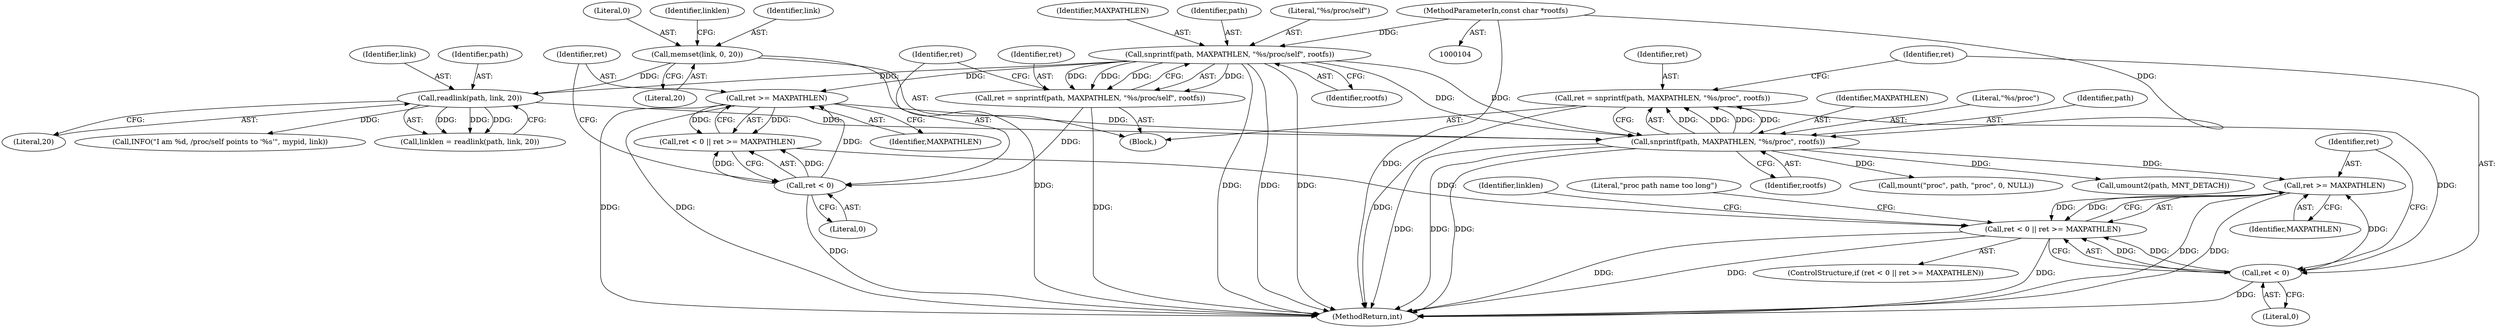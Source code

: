 digraph "0_lxc_592fd47a6245508b79fe6ac819fe6d3b2c1289be_12@API" {
"1000152" [label="(Call,ret = snprintf(path, MAXPATHLEN, \"%s/proc\", rootfs))"];
"1000154" [label="(Call,snprintf(path, MAXPATHLEN, \"%s/proc\", rootfs))"];
"1000139" [label="(Call,readlink(path, link, 20))"];
"1000114" [label="(Call,snprintf(path, MAXPATHLEN, \"%s/proc/self\", rootfs))"];
"1000105" [label="(MethodParameterIn,const char *rootfs)"];
"1000133" [label="(Call,memset(link, 0, 20))"];
"1000124" [label="(Call,ret >= MAXPATHLEN)"];
"1000121" [label="(Call,ret < 0)"];
"1000112" [label="(Call,ret = snprintf(path, MAXPATHLEN, \"%s/proc/self\", rootfs))"];
"1000161" [label="(Call,ret < 0)"];
"1000160" [label="(Call,ret < 0 || ret >= MAXPATHLEN)"];
"1000164" [label="(Call,ret >= MAXPATHLEN)"];
"1000142" [label="(Literal,20)"];
"1000118" [label="(Identifier,rootfs)"];
"1000175" [label="(Identifier,linklen)"];
"1000139" [label="(Call,readlink(path, link, 20))"];
"1000161" [label="(Call,ret < 0)"];
"1000158" [label="(Identifier,rootfs)"];
"1000113" [label="(Identifier,ret)"];
"1000165" [label="(Identifier,ret)"];
"1000163" [label="(Literal,0)"];
"1000114" [label="(Call,snprintf(path, MAXPATHLEN, \"%s/proc/self\", rootfs))"];
"1000169" [label="(Literal,\"proc path name too long\")"];
"1000160" [label="(Call,ret < 0 || ret >= MAXPATHLEN)"];
"1000106" [label="(Block,)"];
"1000159" [label="(ControlStructure,if (ret < 0 || ret >= MAXPATHLEN))"];
"1000162" [label="(Identifier,ret)"];
"1000105" [label="(MethodParameterIn,const char *rootfs)"];
"1000120" [label="(Call,ret < 0 || ret >= MAXPATHLEN)"];
"1000125" [label="(Identifier,ret)"];
"1000156" [label="(Identifier,MAXPATHLEN)"];
"1000148" [label="(Call,INFO(\"I am %d, /proc/self points to '%s'\", mypid, link))"];
"1000157" [label="(Literal,\"%s/proc\")"];
"1000134" [label="(Identifier,link)"];
"1000122" [label="(Identifier,ret)"];
"1000115" [label="(Identifier,path)"];
"1000155" [label="(Identifier,path)"];
"1000126" [label="(Identifier,MAXPATHLEN)"];
"1000117" [label="(Literal,\"%s/proc/self\")"];
"1000141" [label="(Identifier,link)"];
"1000135" [label="(Literal,0)"];
"1000166" [label="(Identifier,MAXPATHLEN)"];
"1000124" [label="(Call,ret >= MAXPATHLEN)"];
"1000123" [label="(Literal,0)"];
"1000136" [label="(Literal,20)"];
"1000116" [label="(Identifier,MAXPATHLEN)"];
"1000133" [label="(Call,memset(link, 0, 20))"];
"1000192" [label="(Call,mount(\"proc\", path, \"proc\", 0, NULL))"];
"1000184" [label="(Call,umount2(path, MNT_DETACH))"];
"1000152" [label="(Call,ret = snprintf(path, MAXPATHLEN, \"%s/proc\", rootfs))"];
"1000138" [label="(Identifier,linklen)"];
"1000164" [label="(Call,ret >= MAXPATHLEN)"];
"1000205" [label="(MethodReturn,int)"];
"1000154" [label="(Call,snprintf(path, MAXPATHLEN, \"%s/proc\", rootfs))"];
"1000112" [label="(Call,ret = snprintf(path, MAXPATHLEN, \"%s/proc/self\", rootfs))"];
"1000121" [label="(Call,ret < 0)"];
"1000137" [label="(Call,linklen = readlink(path, link, 20))"];
"1000140" [label="(Identifier,path)"];
"1000153" [label="(Identifier,ret)"];
"1000152" -> "1000106"  [label="AST: "];
"1000152" -> "1000154"  [label="CFG: "];
"1000153" -> "1000152"  [label="AST: "];
"1000154" -> "1000152"  [label="AST: "];
"1000162" -> "1000152"  [label="CFG: "];
"1000152" -> "1000205"  [label="DDG: "];
"1000154" -> "1000152"  [label="DDG: "];
"1000154" -> "1000152"  [label="DDG: "];
"1000154" -> "1000152"  [label="DDG: "];
"1000154" -> "1000152"  [label="DDG: "];
"1000152" -> "1000161"  [label="DDG: "];
"1000154" -> "1000158"  [label="CFG: "];
"1000155" -> "1000154"  [label="AST: "];
"1000156" -> "1000154"  [label="AST: "];
"1000157" -> "1000154"  [label="AST: "];
"1000158" -> "1000154"  [label="AST: "];
"1000154" -> "1000205"  [label="DDG: "];
"1000154" -> "1000205"  [label="DDG: "];
"1000154" -> "1000205"  [label="DDG: "];
"1000139" -> "1000154"  [label="DDG: "];
"1000124" -> "1000154"  [label="DDG: "];
"1000114" -> "1000154"  [label="DDG: "];
"1000114" -> "1000154"  [label="DDG: "];
"1000105" -> "1000154"  [label="DDG: "];
"1000154" -> "1000164"  [label="DDG: "];
"1000154" -> "1000184"  [label="DDG: "];
"1000154" -> "1000192"  [label="DDG: "];
"1000139" -> "1000137"  [label="AST: "];
"1000139" -> "1000142"  [label="CFG: "];
"1000140" -> "1000139"  [label="AST: "];
"1000141" -> "1000139"  [label="AST: "];
"1000142" -> "1000139"  [label="AST: "];
"1000137" -> "1000139"  [label="CFG: "];
"1000139" -> "1000137"  [label="DDG: "];
"1000139" -> "1000137"  [label="DDG: "];
"1000139" -> "1000137"  [label="DDG: "];
"1000114" -> "1000139"  [label="DDG: "];
"1000133" -> "1000139"  [label="DDG: "];
"1000139" -> "1000148"  [label="DDG: "];
"1000114" -> "1000112"  [label="AST: "];
"1000114" -> "1000118"  [label="CFG: "];
"1000115" -> "1000114"  [label="AST: "];
"1000116" -> "1000114"  [label="AST: "];
"1000117" -> "1000114"  [label="AST: "];
"1000118" -> "1000114"  [label="AST: "];
"1000112" -> "1000114"  [label="CFG: "];
"1000114" -> "1000205"  [label="DDG: "];
"1000114" -> "1000205"  [label="DDG: "];
"1000114" -> "1000205"  [label="DDG: "];
"1000114" -> "1000112"  [label="DDG: "];
"1000114" -> "1000112"  [label="DDG: "];
"1000114" -> "1000112"  [label="DDG: "];
"1000114" -> "1000112"  [label="DDG: "];
"1000105" -> "1000114"  [label="DDG: "];
"1000114" -> "1000124"  [label="DDG: "];
"1000105" -> "1000104"  [label="AST: "];
"1000105" -> "1000205"  [label="DDG: "];
"1000133" -> "1000106"  [label="AST: "];
"1000133" -> "1000136"  [label="CFG: "];
"1000134" -> "1000133"  [label="AST: "];
"1000135" -> "1000133"  [label="AST: "];
"1000136" -> "1000133"  [label="AST: "];
"1000138" -> "1000133"  [label="CFG: "];
"1000133" -> "1000205"  [label="DDG: "];
"1000124" -> "1000120"  [label="AST: "];
"1000124" -> "1000126"  [label="CFG: "];
"1000125" -> "1000124"  [label="AST: "];
"1000126" -> "1000124"  [label="AST: "];
"1000120" -> "1000124"  [label="CFG: "];
"1000124" -> "1000205"  [label="DDG: "];
"1000124" -> "1000205"  [label="DDG: "];
"1000124" -> "1000120"  [label="DDG: "];
"1000124" -> "1000120"  [label="DDG: "];
"1000121" -> "1000124"  [label="DDG: "];
"1000121" -> "1000120"  [label="AST: "];
"1000121" -> "1000123"  [label="CFG: "];
"1000122" -> "1000121"  [label="AST: "];
"1000123" -> "1000121"  [label="AST: "];
"1000125" -> "1000121"  [label="CFG: "];
"1000120" -> "1000121"  [label="CFG: "];
"1000121" -> "1000205"  [label="DDG: "];
"1000121" -> "1000120"  [label="DDG: "];
"1000121" -> "1000120"  [label="DDG: "];
"1000112" -> "1000121"  [label="DDG: "];
"1000112" -> "1000106"  [label="AST: "];
"1000113" -> "1000112"  [label="AST: "];
"1000122" -> "1000112"  [label="CFG: "];
"1000112" -> "1000205"  [label="DDG: "];
"1000161" -> "1000160"  [label="AST: "];
"1000161" -> "1000163"  [label="CFG: "];
"1000162" -> "1000161"  [label="AST: "];
"1000163" -> "1000161"  [label="AST: "];
"1000165" -> "1000161"  [label="CFG: "];
"1000160" -> "1000161"  [label="CFG: "];
"1000161" -> "1000205"  [label="DDG: "];
"1000161" -> "1000160"  [label="DDG: "];
"1000161" -> "1000160"  [label="DDG: "];
"1000161" -> "1000164"  [label="DDG: "];
"1000160" -> "1000159"  [label="AST: "];
"1000160" -> "1000164"  [label="CFG: "];
"1000164" -> "1000160"  [label="AST: "];
"1000169" -> "1000160"  [label="CFG: "];
"1000175" -> "1000160"  [label="CFG: "];
"1000160" -> "1000205"  [label="DDG: "];
"1000160" -> "1000205"  [label="DDG: "];
"1000160" -> "1000205"  [label="DDG: "];
"1000120" -> "1000160"  [label="DDG: "];
"1000164" -> "1000160"  [label="DDG: "];
"1000164" -> "1000160"  [label="DDG: "];
"1000164" -> "1000166"  [label="CFG: "];
"1000165" -> "1000164"  [label="AST: "];
"1000166" -> "1000164"  [label="AST: "];
"1000164" -> "1000205"  [label="DDG: "];
"1000164" -> "1000205"  [label="DDG: "];
}
